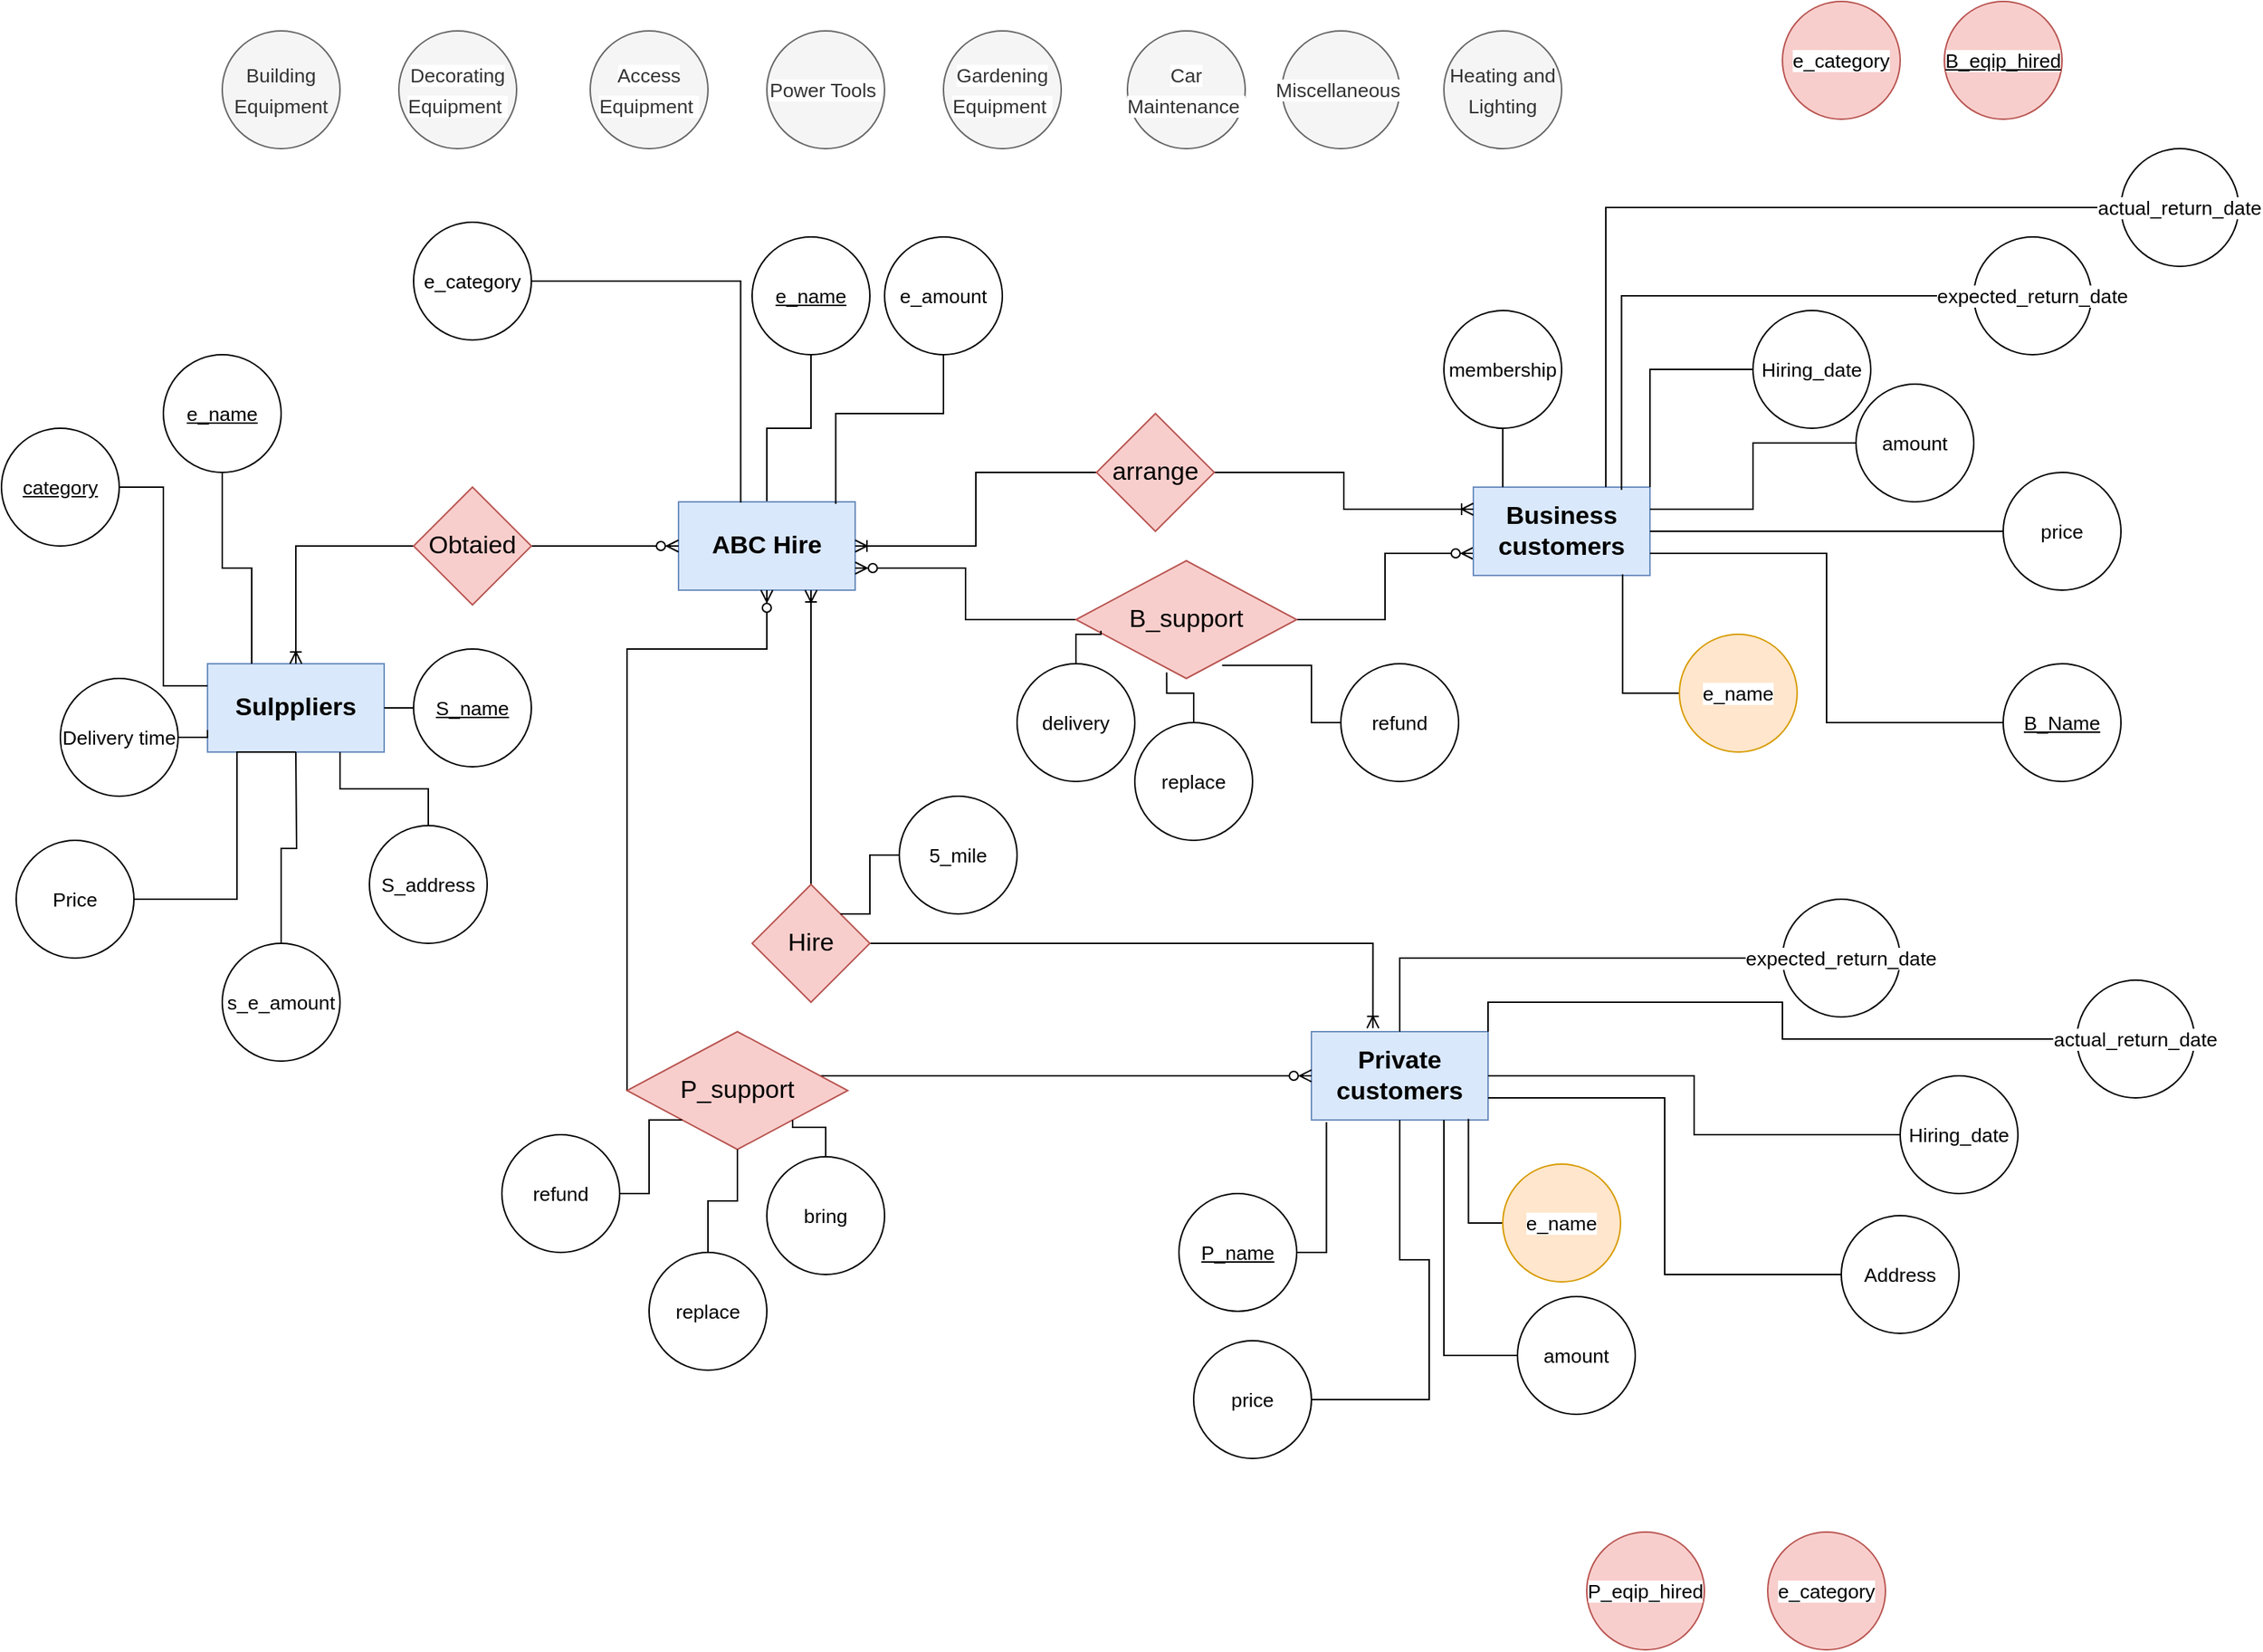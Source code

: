 <mxfile version="13.0.9" type="github">
  <diagram id="K03sYseseirvuOLzhtns" name="Page-1">
    <mxGraphModel dx="2287" dy="1839" grid="1" gridSize="10" guides="1" tooltips="1" connect="1" arrows="1" fold="1" page="1" pageScale="1" pageWidth="827" pageHeight="1169" math="0" shadow="0">
      <root>
        <mxCell id="0" />
        <mxCell id="1" parent="0" />
        <mxCell id="TGKqARG2-MbJU1Pvm6La-5" value="Sulppliers" style="rounded=0;whiteSpace=wrap;html=1;fillColor=#dae8fc;strokeColor=#6c8ebf;fontStyle=1;fontSize=17;" parent="1" vertex="1">
          <mxGeometry x="-190" y="210" width="120" height="60" as="geometry" />
        </mxCell>
        <mxCell id="TGKqARG2-MbJU1Pvm6La-109" value="" style="edgeStyle=orthogonalEdgeStyle;rounded=0;orthogonalLoop=1;jettySize=auto;html=1;startArrow=none;startFill=0;endArrow=none;endFill=0;fontSize=17;entryX=0.5;entryY=1;entryDx=0;entryDy=0;" parent="1" source="TGKqARG2-MbJU1Pvm6La-6" target="TGKqARG2-MbJU1Pvm6La-110" edge="1">
          <mxGeometry relative="1" as="geometry">
            <mxPoint x="220" y="20" as="targetPoint" />
          </mxGeometry>
        </mxCell>
        <mxCell id="TGKqARG2-MbJU1Pvm6La-6" value="ABC Hire" style="rounded=0;whiteSpace=wrap;html=1;fillColor=#dae8fc;strokeColor=#6c8ebf;fontStyle=1;fontSize=17;" parent="1" vertex="1">
          <mxGeometry x="130" y="100" width="120" height="60" as="geometry" />
        </mxCell>
        <mxCell id="TGKqARG2-MbJU1Pvm6La-52" style="edgeStyle=orthogonalEdgeStyle;rounded=0;orthogonalLoop=1;jettySize=auto;html=1;endArrow=ERzeroToMany;endFill=1;fontSize=17;exitX=0;exitY=0.5;exitDx=0;exitDy=0;entryX=1;entryY=0.75;entryDx=0;entryDy=0;" parent="1" source="TGKqARG2-MbJU1Pvm6La-58" target="TGKqARG2-MbJU1Pvm6La-6" edge="1">
          <mxGeometry relative="1" as="geometry">
            <mxPoint x="420" y="340" as="sourcePoint" />
            <mxPoint x="190" y="160" as="targetPoint" />
          </mxGeometry>
        </mxCell>
        <mxCell id="TGKqARG2-MbJU1Pvm6La-53" style="edgeStyle=orthogonalEdgeStyle;rounded=0;orthogonalLoop=1;jettySize=auto;html=1;entryX=0;entryY=0.75;entryDx=0;entryDy=0;endArrow=ERzeroToMany;endFill=1;fontSize=17;exitX=1;exitY=0.5;exitDx=0;exitDy=0;" parent="1" source="TGKqARG2-MbJU1Pvm6La-58" target="TGKqARG2-MbJU1Pvm6La-9" edge="1">
          <mxGeometry relative="1" as="geometry">
            <mxPoint x="540" y="340" as="sourcePoint" />
          </mxGeometry>
        </mxCell>
        <mxCell id="TGKqARG2-MbJU1Pvm6La-8" value="Private customers" style="rounded=0;whiteSpace=wrap;html=1;fillColor=#dae8fc;strokeColor=#6c8ebf;fontStyle=1;fontSize=17;" parent="1" vertex="1">
          <mxGeometry x="560" y="460" width="120" height="60" as="geometry" />
        </mxCell>
        <mxCell id="TGKqARG2-MbJU1Pvm6La-9" value="Business customers" style="rounded=0;whiteSpace=wrap;html=1;fillColor=#dae8fc;strokeColor=#6c8ebf;fontStyle=1;fontSize=17;" parent="1" vertex="1">
          <mxGeometry x="670" y="90" width="120" height="60" as="geometry" />
        </mxCell>
        <mxCell id="TGKqARG2-MbJU1Pvm6La-10" value="&lt;span class=&quot;TextRun SCXW16376595 BCX0&quot; lang=&quot;EN-US&quot; style=&quot;margin: 0px ; padding: 0px ; text-align: justify ; background-color: rgb(255 , 255 , 255) ; font-size: 10pt ; font-family: &amp;#34;malgun gothic&amp;#34; , &amp;#34;malgun gothic_msfontservice&amp;#34; , sans-serif ; line-height: 17.267px&quot;&gt;&lt;span class=&quot;NormalTextRun SCXW16376595 BCX0&quot; style=&quot;margin: 0px ; padding: 0px ; background-color: inherit&quot;&gt;Miscellaneous&lt;/span&gt;&lt;/span&gt;&lt;span class=&quot;EOP SCXW16376595 BCX0&quot; style=&quot;margin: 0px ; padding: 0px ; text-align: justify ; background-color: rgb(255 , 255 , 255) ; font-size: 10pt ; line-height: 17.267px ; font-family: &amp;#34;malgun gothic&amp;#34; , &amp;#34;malgun gothic_msfontservice&amp;#34; , sans-serif&quot;&gt;&amp;nbsp;&lt;/span&gt;" style="ellipse;whiteSpace=wrap;html=1;aspect=fixed;fontSize=17;fillColor=#f5f5f5;strokeColor=#666666;fontColor=#333333;" parent="1" vertex="1">
          <mxGeometry x="540" y="-220" width="80" height="80" as="geometry" />
        </mxCell>
        <mxCell id="TGKqARG2-MbJU1Pvm6La-11" value="&lt;span class=&quot;TextRun SCXW195696035 BCX0&quot; lang=&quot;EN-US&quot; style=&quot;margin: 0px ; padding: 0px ; text-align: justify ; background-color: rgb(255 , 255 , 255) ; font-size: 10pt ; font-family: &amp;#34;malgun gothic&amp;#34; , &amp;#34;malgun gothic_msfontservice&amp;#34; , sans-serif ; line-height: 17.267px&quot;&gt;&lt;span class=&quot;NormalTextRun SCXW195696035 BCX0&quot; style=&quot;margin: 0px ; padding: 0px ; background-color: inherit&quot;&gt;Power Tools&lt;/span&gt;&lt;/span&gt;&lt;span class=&quot;EOP SCXW195696035 BCX0&quot; style=&quot;margin: 0px ; padding: 0px ; text-align: justify ; background-color: rgb(255 , 255 , 255) ; font-size: 10pt ; line-height: 17.267px ; font-family: &amp;#34;malgun gothic&amp;#34; , &amp;#34;malgun gothic_msfontservice&amp;#34; , sans-serif&quot;&gt;&amp;nbsp;&lt;/span&gt;" style="ellipse;whiteSpace=wrap;html=1;aspect=fixed;fontSize=17;fillColor=#f5f5f5;strokeColor=#666666;fontColor=#333333;" parent="1" vertex="1">
          <mxGeometry x="190" y="-220" width="80" height="80" as="geometry" />
        </mxCell>
        <mxCell id="TGKqARG2-MbJU1Pvm6La-12" value="&#xa;&#xa;&lt;!--StartFragment--&gt;&lt;span data-contrast=&quot;auto&quot; class=&quot;TextRun SCXW90887362 BCX0&quot; xml:lang=&quot;EN-US&quot; lang=&quot;EN-US&quot; style=&quot;margin: 0px; padding: 0px; user-select: text; -webkit-user-drag: none; -webkit-tap-highlight-color: transparent; font-style: normal; font-variant-caps: normal; font-weight: 400; letter-spacing: normal; orphans: 2; text-align: justify; text-indent: 0px; text-transform: none; widows: 2; word-spacing: 0px; -webkit-text-stroke-width: 0px; background-color: rgb(255, 255, 255); text-decoration-style: initial; text-decoration-color: initial; font-size: 10pt; font-family: &amp;quot;Malgun Gothic&amp;quot;, &amp;quot;Malgun Gothic_MSFontService&amp;quot;, sans-serif; font-kerning: none; line-height: 17.267px; font-variant-ligatures: none !important;&quot;&gt;&lt;span class=&quot;NormalTextRun SCXW90887362 BCX0&quot; style=&quot;margin: 0px; padding: 0px; user-select: text; -webkit-user-drag: none; -webkit-tap-highlight-color: transparent; background-color: inherit;&quot;&gt;Car Maintenance&lt;/span&gt;&lt;/span&gt;&lt;span class=&quot;EOP SCXW90887362 BCX0&quot; data-ccp-props=&quot;{&amp;quot;201341983&amp;quot;:0,&amp;quot;335551550&amp;quot;:6,&amp;quot;335551620&amp;quot;:6,&amp;quot;335559739&amp;quot;:160,&amp;quot;335559740&amp;quot;:259}&quot; style=&quot;margin: 0px; padding: 0px; user-select: text; -webkit-user-drag: none; -webkit-tap-highlight-color: transparent; font-style: normal; font-variant-ligatures: normal; font-variant-caps: normal; font-weight: 400; letter-spacing: normal; orphans: 2; text-align: justify; text-indent: 0px; text-transform: none; widows: 2; word-spacing: 0px; -webkit-text-stroke-width: 0px; background-color: rgb(255, 255, 255); text-decoration-style: initial; text-decoration-color: initial; font-size: 10pt; line-height: 17.267px; font-family: &amp;quot;Malgun Gothic&amp;quot;, &amp;quot;Malgun Gothic_MSFontService&amp;quot;, sans-serif;&quot;&gt;&amp;nbsp;&lt;/span&gt;&lt;!--EndFragment--&gt;&#xa;&#xa;" style="ellipse;whiteSpace=wrap;html=1;aspect=fixed;fontSize=17;fillColor=#f5f5f5;strokeColor=#666666;fontColor=#333333;" parent="1" vertex="1">
          <mxGeometry x="435" y="-220" width="80" height="80" as="geometry" />
        </mxCell>
        <mxCell id="TGKqARG2-MbJU1Pvm6La-14" value="&lt;span class=&quot;TextRun SCXW104033516 BCX0&quot; lang=&quot;EN-US&quot; style=&quot;margin: 0px ; padding: 0px ; text-align: justify ; background-color: rgb(255 , 255 , 255) ; font-size: 10pt ; font-family: &amp;#34;malgun gothic&amp;#34; , &amp;#34;malgun gothic_msfontservice&amp;#34; , sans-serif ; line-height: 17.267px&quot;&gt;&lt;span class=&quot;NormalTextRun SCXW104033516 BCX0&quot; style=&quot;margin: 0px ; padding: 0px ; background-color: inherit&quot;&gt;Access Equipment&lt;/span&gt;&lt;/span&gt;&lt;span class=&quot;EOP SCXW104033516 BCX0&quot; style=&quot;margin: 0px ; padding: 0px ; text-align: justify ; background-color: rgb(255 , 255 , 255) ; font-size: 10pt ; line-height: 17.267px ; font-family: &amp;#34;malgun gothic&amp;#34; , &amp;#34;malgun gothic_msfontservice&amp;#34; , sans-serif&quot;&gt;&amp;nbsp;&lt;/span&gt;" style="ellipse;whiteSpace=wrap;html=1;aspect=fixed;fontSize=17;fillColor=#f5f5f5;strokeColor=#666666;fontColor=#333333;" parent="1" vertex="1">
          <mxGeometry x="70" y="-220" width="80" height="80" as="geometry" />
        </mxCell>
        <mxCell id="TGKqARG2-MbJU1Pvm6La-15" value="&lt;span class=&quot;TextRun  BCX0 SCXW108622904&quot; lang=&quot;EN-US&quot; style=&quot;animation: 0s ease 0s 1 normal none running none ; background: none 0% 0% / auto repeat scroll padding-box border-box rgba(0 , 0 , 0 , 0) ; border: 0px none rgb(0 , 0 , 0) ; border-radius: 0px ; border-collapse: separate ; bottom: auto ; box-shadow: none ; box-sizing: content-box ; caption-side: top ; clear: none ; clip: auto ; content: normal ; cursor: text ; direction: ltr ; display: inline ; empty-cells: show ; float: none ; font-family: &amp;#34;malgun gothic&amp;#34; , &amp;#34;malgun gothic_msfontservice&amp;#34; , sans-serif ; font-size: 13.333px ; height: auto ; left: auto ; line-height: 17.267px ; list-style: outside none disc ; margin: 0px ; max-height: none ; max-width: none ; min-height: 0px ; min-width: 0px ; opacity: 1 ; outline: rgb(0 , 0 , 0) none 0px ; overflow-wrap: break-word ; overflow: visible ; padding: 0px ; position: static ; resize: none ; right: auto ; speak: normal ; table-layout: auto ; text-align: justify ; text-shadow: none ; text-overflow: clip ; top: auto ; transition: all 0s ease 0s ; unicode-bidi: normal ; vertical-align: baseline ; visibility: visible ; width: auto ; word-break: normal ; z-index: auto ; zoom: 1 ; -webkit-appearance: none ; backface-visibility: visible ; border-spacing: 0px ; perspective: none ; perspective-origin: 0px 0px ; transform: none ; transform-origin: 0px 0px ; transform-style: flat&quot;&gt;&lt;span class=&quot;NormalTextRun  BCX0 SCXW108622904&quot; style=&quot;background-color: inherit&quot;&gt;Building Equipment&lt;/span&gt;&lt;/span&gt;" style="ellipse;whiteSpace=wrap;html=1;aspect=fixed;fontSize=17;fillColor=#f5f5f5;strokeColor=#666666;fontColor=#333333;" parent="1" vertex="1">
          <mxGeometry x="-180" y="-220" width="80" height="80" as="geometry" />
        </mxCell>
        <mxCell id="TGKqARG2-MbJU1Pvm6La-16" value="&lt;span class=&quot;TextRun SCXW136956164 BCX0&quot; lang=&quot;EN-US&quot; style=&quot;margin: 0px ; padding: 0px ; text-align: justify ; background-color: rgb(255 , 255 , 255) ; font-size: 10pt ; font-family: &amp;#34;malgun gothic&amp;#34; , &amp;#34;malgun gothic_msfontservice&amp;#34; , sans-serif ; line-height: 17.267px&quot;&gt;&lt;span class=&quot;NormalTextRun SCXW136956164 BCX0&quot; style=&quot;margin: 0px ; padding: 0px ; background-color: inherit&quot;&gt;Gardening Equipment&lt;/span&gt;&lt;/span&gt;&lt;span class=&quot;EOP SCXW136956164 BCX0&quot; style=&quot;margin: 0px ; padding: 0px ; text-align: justify ; background-color: rgb(255 , 255 , 255) ; font-size: 10pt ; line-height: 17.267px ; font-family: &amp;#34;malgun gothic&amp;#34; , &amp;#34;malgun gothic_msfontservice&amp;#34; , sans-serif&quot;&gt;&amp;nbsp;&lt;/span&gt;" style="ellipse;whiteSpace=wrap;html=1;aspect=fixed;fontSize=17;fillColor=#f5f5f5;strokeColor=#666666;fontColor=#333333;" parent="1" vertex="1">
          <mxGeometry x="310" y="-220" width="80" height="80" as="geometry" />
        </mxCell>
        <mxCell id="TGKqARG2-MbJU1Pvm6La-17" value="&lt;span class=&quot;TextRun SCXW54788103 BCX0&quot; lang=&quot;EN-US&quot; style=&quot;animation: 0s ease 0s 1 normal none running none ; background: none 0% 0% / auto repeat scroll padding-box border-box rgba(0 , 0 , 0 , 0) ; border: 0px none rgb(0 , 0 , 0) ; border-radius: 0px ; border-collapse: separate ; bottom: auto ; box-shadow: none ; box-sizing: content-box ; caption-side: top ; clear: none ; clip: auto ; content: normal ; cursor: text ; direction: ltr ; display: inline ; empty-cells: show ; float: none ; font-family: &amp;#34;malgun gothic&amp;#34; , &amp;#34;malgun gothic_msfontservice&amp;#34; , sans-serif ; font-size: 13.333px ; height: auto ; left: auto ; line-height: 17.267px ; list-style: outside none disc ; margin: 0px ; max-height: none ; max-width: none ; min-height: 0px ; min-width: 0px ; opacity: 1 ; outline: rgb(0 , 0 , 0) none 0px ; overflow-wrap: break-word ; overflow: visible ; padding: 0px ; position: static ; resize: none ; right: auto ; speak: normal ; table-layout: auto ; text-align: justify ; text-shadow: none ; text-overflow: clip ; top: auto ; transition: all 0s ease 0s ; unicode-bidi: normal ; vertical-align: baseline ; visibility: visible ; width: auto ; word-break: normal ; z-index: auto ; zoom: 1 ; -webkit-appearance: none ; backface-visibility: visible ; border-spacing: 0px ; perspective: none ; perspective-origin: 0px 0px ; transform: none ; transform-origin: 0px 0px ; transform-style: flat&quot;&gt;&lt;span class=&quot;NormalTextRun SCXW54788103 BCX0&quot; style=&quot;background-color: inherit&quot;&gt;Heating and Lighting&lt;/span&gt;&lt;/span&gt;" style="ellipse;whiteSpace=wrap;html=1;aspect=fixed;fontSize=17;fillColor=#f5f5f5;strokeColor=#666666;fontColor=#333333;" parent="1" vertex="1">
          <mxGeometry x="650" y="-220" width="80" height="80" as="geometry" />
        </mxCell>
        <mxCell id="TGKqARG2-MbJU1Pvm6La-41" style="edgeStyle=orthogonalEdgeStyle;rounded=0;orthogonalLoop=1;jettySize=auto;html=1;entryX=0;entryY=0.75;entryDx=0;entryDy=0;endArrow=none;endFill=0;fontSize=17;" parent="1" source="TGKqARG2-MbJU1Pvm6La-28" target="TGKqARG2-MbJU1Pvm6La-5" edge="1">
          <mxGeometry relative="1" as="geometry" />
        </mxCell>
        <mxCell id="TGKqARG2-MbJU1Pvm6La-84" value="" style="edgeStyle=orthogonalEdgeStyle;rounded=0;orthogonalLoop=1;jettySize=auto;html=1;startArrow=none;startFill=0;endArrow=none;endFill=0;fontSize=17;" parent="1" source="TGKqARG2-MbJU1Pvm6La-28" target="TGKqARG2-MbJU1Pvm6La-5" edge="1">
          <mxGeometry relative="1" as="geometry">
            <Array as="points">
              <mxPoint x="-190" y="260" />
            </Array>
          </mxGeometry>
        </mxCell>
        <mxCell id="TGKqARG2-MbJU1Pvm6La-28" value="&lt;div&gt;&lt;font face=&quot;malgun gothic, malgun gothic_msfontservice, sans-serif&quot;&gt;&lt;span style=&quot;font-size: 13.333px ; background-color: rgb(255 , 255 , 255)&quot;&gt;Delivery time&lt;/span&gt;&lt;/font&gt;&lt;/div&gt;" style="ellipse;whiteSpace=wrap;html=1;aspect=fixed;fontSize=17;align=center;" parent="1" vertex="1">
          <mxGeometry x="-290" y="220" width="80" height="80" as="geometry" />
        </mxCell>
        <mxCell id="TGKqARG2-MbJU1Pvm6La-42" style="edgeStyle=orthogonalEdgeStyle;rounded=0;orthogonalLoop=1;jettySize=auto;html=1;entryX=0.5;entryY=1;entryDx=0;entryDy=0;endArrow=none;endFill=0;fontSize=17;" parent="1" source="TGKqARG2-MbJU1Pvm6La-29" target="TGKqARG2-MbJU1Pvm6La-5" edge="1">
          <mxGeometry relative="1" as="geometry">
            <Array as="points">
              <mxPoint x="-170" y="370" />
              <mxPoint x="-170" y="270" />
            </Array>
          </mxGeometry>
        </mxCell>
        <mxCell id="TGKqARG2-MbJU1Pvm6La-29" value="&lt;div style=&quot;text-align: justify&quot;&gt;&lt;font face=&quot;malgun gothic, malgun gothic_msfontservice, sans-serif&quot;&gt;&lt;span style=&quot;font-size: 13.333px ; background-color: rgb(255 , 255 , 255)&quot;&gt;Price&lt;/span&gt;&lt;/font&gt;&lt;/div&gt;" style="ellipse;whiteSpace=wrap;html=1;aspect=fixed;fontSize=17;" parent="1" vertex="1">
          <mxGeometry x="-320" y="330" width="80" height="80" as="geometry" />
        </mxCell>
        <mxCell id="TGKqARG2-MbJU1Pvm6La-72" style="edgeStyle=orthogonalEdgeStyle;rounded=0;orthogonalLoop=1;jettySize=auto;html=1;entryX=1;entryY=0.5;entryDx=0;entryDy=0;startArrow=none;startFill=0;endArrow=none;endFill=0;fontSize=17;" parent="1" source="TGKqARG2-MbJU1Pvm6La-30" target="TGKqARG2-MbJU1Pvm6La-5" edge="1">
          <mxGeometry relative="1" as="geometry" />
        </mxCell>
        <mxCell id="TGKqARG2-MbJU1Pvm6La-30" value="&lt;div style=&quot;text-align: justify&quot;&gt;&lt;font face=&quot;malgun gothic, malgun gothic_msfontservice, sans-serif&quot;&gt;&lt;span style=&quot;font-size: 13.333px ; background-color: rgb(255 , 255 , 255)&quot;&gt;&lt;u&gt;S_name&lt;/u&gt;&lt;/span&gt;&lt;/font&gt;&lt;/div&gt;" style="ellipse;whiteSpace=wrap;html=1;aspect=fixed;fontSize=17;" parent="1" vertex="1">
          <mxGeometry x="-50" y="200" width="80" height="80" as="geometry" />
        </mxCell>
        <mxCell id="TGKqARG2-MbJU1Pvm6La-38" style="edgeStyle=orthogonalEdgeStyle;rounded=0;orthogonalLoop=1;jettySize=auto;html=1;endArrow=none;endFill=0;fontSize=17;" parent="1" source="TGKqARG2-MbJU1Pvm6La-34" target="TGKqARG2-MbJU1Pvm6La-9" edge="1">
          <mxGeometry relative="1" as="geometry">
            <mxPoint x="680" y="80" as="targetPoint" />
            <Array as="points">
              <mxPoint x="690" y="20" />
            </Array>
          </mxGeometry>
        </mxCell>
        <mxCell id="TGKqARG2-MbJU1Pvm6La-34" value="&lt;div style=&quot;text-align: justify&quot;&gt;&lt;font face=&quot;malgun gothic, malgun gothic_msfontservice, sans-serif&quot;&gt;&lt;span style=&quot;font-size: 13.333px ; background-color: rgb(255 , 255 , 255)&quot;&gt;membership&lt;/span&gt;&lt;/font&gt;&lt;/div&gt;" style="ellipse;whiteSpace=wrap;html=1;aspect=fixed;fontSize=17;" parent="1" vertex="1">
          <mxGeometry x="650" y="-30" width="80" height="80" as="geometry" />
        </mxCell>
        <mxCell id="TGKqARG2-MbJU1Pvm6La-39" style="edgeStyle=orthogonalEdgeStyle;rounded=0;orthogonalLoop=1;jettySize=auto;html=1;entryX=1;entryY=0.75;entryDx=0;entryDy=0;endArrow=none;endFill=0;fontSize=17;" parent="1" source="TGKqARG2-MbJU1Pvm6La-35" target="TGKqARG2-MbJU1Pvm6La-9" edge="1">
          <mxGeometry relative="1" as="geometry" />
        </mxCell>
        <mxCell id="TGKqARG2-MbJU1Pvm6La-35" value="&lt;div style=&quot;text-align: justify&quot;&gt;&lt;font face=&quot;malgun gothic, malgun gothic_msfontservice, sans-serif&quot;&gt;&lt;span style=&quot;font-size: 13.333px ; background-color: rgb(255 , 255 , 255)&quot;&gt;&lt;u&gt;B_Name&lt;/u&gt;&lt;/span&gt;&lt;/font&gt;&lt;/div&gt;" style="ellipse;whiteSpace=wrap;html=1;aspect=fixed;fontSize=17;" parent="1" vertex="1">
          <mxGeometry x="1030" y="210" width="80" height="80" as="geometry" />
        </mxCell>
        <mxCell id="TGKqARG2-MbJU1Pvm6La-46" style="edgeStyle=orthogonalEdgeStyle;rounded=0;orthogonalLoop=1;jettySize=auto;html=1;entryX=1;entryY=0.75;entryDx=0;entryDy=0;endArrow=none;endFill=0;fontSize=17;" parent="1" source="TGKqARG2-MbJU1Pvm6La-43" target="TGKqARG2-MbJU1Pvm6La-8" edge="1">
          <mxGeometry relative="1" as="geometry" />
        </mxCell>
        <mxCell id="TGKqARG2-MbJU1Pvm6La-43" value="&lt;div style=&quot;text-align: justify&quot;&gt;&lt;font face=&quot;malgun gothic, malgun gothic_msfontservice, sans-serif&quot;&gt;&lt;span style=&quot;font-size: 13.333px ; background-color: rgb(255 , 255 , 255)&quot;&gt;Address&lt;/span&gt;&lt;/font&gt;&lt;/div&gt;" style="ellipse;whiteSpace=wrap;html=1;aspect=fixed;fontSize=17;" parent="1" vertex="1">
          <mxGeometry x="920" y="585" width="80" height="80" as="geometry" />
        </mxCell>
        <mxCell id="TGKqARG2-MbJU1Pvm6La-45" style="edgeStyle=orthogonalEdgeStyle;rounded=0;orthogonalLoop=1;jettySize=auto;html=1;entryX=0.085;entryY=1.025;entryDx=0;entryDy=0;entryPerimeter=0;endArrow=none;endFill=0;fontSize=17;" parent="1" source="TGKqARG2-MbJU1Pvm6La-44" target="TGKqARG2-MbJU1Pvm6La-8" edge="1">
          <mxGeometry relative="1" as="geometry" />
        </mxCell>
        <mxCell id="TGKqARG2-MbJU1Pvm6La-44" value="&lt;div style=&quot;text-align: justify&quot;&gt;&lt;font face=&quot;malgun gothic, malgun gothic_msfontservice, sans-serif&quot;&gt;&lt;span style=&quot;font-size: 13.333px ; background-color: rgb(255 , 255 , 255)&quot;&gt;&lt;u&gt;P_name&lt;/u&gt;&lt;/span&gt;&lt;/font&gt;&lt;/div&gt;" style="ellipse;whiteSpace=wrap;html=1;aspect=fixed;fontSize=17;" parent="1" vertex="1">
          <mxGeometry x="470" y="570" width="80" height="80" as="geometry" />
        </mxCell>
        <mxCell id="TGKqARG2-MbJU1Pvm6La-50" style="edgeStyle=orthogonalEdgeStyle;rounded=0;orthogonalLoop=1;jettySize=auto;html=1;entryX=0;entryY=0.5;entryDx=0;entryDy=0;endArrow=ERzeroToMany;endFill=1;fontSize=17;" parent="1" source="TGKqARG2-MbJU1Pvm6La-49" target="TGKqARG2-MbJU1Pvm6La-6" edge="1">
          <mxGeometry relative="1" as="geometry" />
        </mxCell>
        <mxCell id="TGKqARG2-MbJU1Pvm6La-51" style="edgeStyle=orthogonalEdgeStyle;rounded=0;orthogonalLoop=1;jettySize=auto;html=1;entryX=0.5;entryY=0;entryDx=0;entryDy=0;endArrow=ERoneToMany;endFill=0;fontSize=17;" parent="1" source="TGKqARG2-MbJU1Pvm6La-49" target="TGKqARG2-MbJU1Pvm6La-5" edge="1">
          <mxGeometry relative="1" as="geometry" />
        </mxCell>
        <mxCell id="TGKqARG2-MbJU1Pvm6La-49" value="Obtaied" style="rhombus;whiteSpace=wrap;html=1;fontSize=17;fillColor=#f8cecc;strokeColor=#b85450;" parent="1" vertex="1">
          <mxGeometry x="-50" y="90" width="80" height="80" as="geometry" />
        </mxCell>
        <mxCell id="TGKqARG2-MbJU1Pvm6La-58" value="&lt;span&gt;B_support&lt;/span&gt;" style="rhombus;whiteSpace=wrap;html=1;fontSize=17;fillColor=#f8cecc;strokeColor=#b85450;fontStyle=0" parent="1" vertex="1">
          <mxGeometry x="400" y="140" width="150" height="80" as="geometry" />
        </mxCell>
        <mxCell id="TGKqARG2-MbJU1Pvm6La-63" style="edgeStyle=orthogonalEdgeStyle;rounded=0;orthogonalLoop=1;jettySize=auto;html=1;entryX=1;entryY=0.5;entryDx=0;entryDy=0;startArrow=none;startFill=0;endArrow=ERoneToMany;endFill=0;fontSize=17;" parent="1" source="TGKqARG2-MbJU1Pvm6La-62" target="TGKqARG2-MbJU1Pvm6La-6" edge="1">
          <mxGeometry relative="1" as="geometry" />
        </mxCell>
        <mxCell id="TGKqARG2-MbJU1Pvm6La-64" style="edgeStyle=orthogonalEdgeStyle;rounded=0;orthogonalLoop=1;jettySize=auto;html=1;startArrow=none;startFill=0;endArrow=ERoneToMany;endFill=0;fontSize=17;entryX=0;entryY=0.25;entryDx=0;entryDy=0;" parent="1" source="TGKqARG2-MbJU1Pvm6La-62" target="TGKqARG2-MbJU1Pvm6La-9" edge="1">
          <mxGeometry relative="1" as="geometry">
            <mxPoint x="490" y="340" as="targetPoint" />
          </mxGeometry>
        </mxCell>
        <mxCell id="TGKqARG2-MbJU1Pvm6La-62" value="arrange" style="rhombus;whiteSpace=wrap;html=1;fontSize=17;fillColor=#f8cecc;strokeColor=#b85450;fontStyle=0" parent="1" vertex="1">
          <mxGeometry x="414" y="40" width="80" height="80" as="geometry" />
        </mxCell>
        <mxCell id="TGKqARG2-MbJU1Pvm6La-70" style="edgeStyle=orthogonalEdgeStyle;rounded=0;orthogonalLoop=1;jettySize=auto;html=1;entryX=0;entryY=0.5;entryDx=0;entryDy=0;startArrow=none;startFill=0;endArrow=ERzeroToMany;endFill=1;fontSize=17;" parent="1" source="TGKqARG2-MbJU1Pvm6La-68" target="TGKqARG2-MbJU1Pvm6La-8" edge="1">
          <mxGeometry relative="1" as="geometry">
            <Array as="points">
              <mxPoint x="530" y="490" />
              <mxPoint x="530" y="490" />
            </Array>
          </mxGeometry>
        </mxCell>
        <mxCell id="TGKqARG2-MbJU1Pvm6La-71" style="edgeStyle=orthogonalEdgeStyle;rounded=0;orthogonalLoop=1;jettySize=auto;html=1;startArrow=none;startFill=0;endArrow=ERzeroToMany;endFill=1;fontSize=17;exitX=0;exitY=0.5;exitDx=0;exitDy=0;entryX=0.5;entryY=1;entryDx=0;entryDy=0;" parent="1" source="TGKqARG2-MbJU1Pvm6La-68" target="TGKqARG2-MbJU1Pvm6La-6" edge="1">
          <mxGeometry relative="1" as="geometry">
            <mxPoint x="190" y="170" as="targetPoint" />
            <Array as="points">
              <mxPoint x="95" y="200" />
              <mxPoint x="190" y="200" />
            </Array>
          </mxGeometry>
        </mxCell>
        <mxCell id="TGKqARG2-MbJU1Pvm6La-68" value="&lt;span&gt;P_support&lt;/span&gt;" style="rhombus;whiteSpace=wrap;html=1;fontSize=17;fillColor=#f8cecc;strokeColor=#b85450;fontStyle=0" parent="1" vertex="1">
          <mxGeometry x="95" y="460" width="150" height="80" as="geometry" />
        </mxCell>
        <mxCell id="TGKqARG2-MbJU1Pvm6La-75" style="edgeStyle=orthogonalEdgeStyle;rounded=0;orthogonalLoop=1;jettySize=auto;html=1;startArrow=none;startFill=0;endArrow=ERoneToMany;endFill=0;fontSize=17;entryX=0.75;entryY=1;entryDx=0;entryDy=0;" parent="1" source="TGKqARG2-MbJU1Pvm6La-69" target="TGKqARG2-MbJU1Pvm6La-6" edge="1">
          <mxGeometry relative="1" as="geometry">
            <mxPoint x="220" y="200" as="targetPoint" />
          </mxGeometry>
        </mxCell>
        <mxCell id="TGKqARG2-MbJU1Pvm6La-82" style="edgeStyle=orthogonalEdgeStyle;rounded=0;orthogonalLoop=1;jettySize=auto;html=1;entryX=0.348;entryY=-0.039;entryDx=0;entryDy=0;entryPerimeter=0;startArrow=none;startFill=0;endArrow=ERoneToMany;endFill=0;fontSize=17;" parent="1" source="TGKqARG2-MbJU1Pvm6La-69" target="TGKqARG2-MbJU1Pvm6La-8" edge="1">
          <mxGeometry relative="1" as="geometry" />
        </mxCell>
        <mxCell id="TGKqARG2-MbJU1Pvm6La-69" value="Hire" style="rhombus;whiteSpace=wrap;html=1;fontSize=17;fillColor=#f8cecc;strokeColor=#b85450;fontStyle=0" parent="1" vertex="1">
          <mxGeometry x="180" y="360" width="80" height="80" as="geometry" />
        </mxCell>
        <mxCell id="TGKqARG2-MbJU1Pvm6La-13" value="&lt;span class=&quot;TextRun SCXW137007112 BCX0&quot; lang=&quot;EN-US&quot; style=&quot;margin: 0px ; padding: 0px ; text-align: justify ; background-color: rgb(255 , 255 , 255) ; font-size: 10pt ; font-family: &amp;#34;malgun gothic&amp;#34; , &amp;#34;malgun gothic_msfontservice&amp;#34; , sans-serif ; line-height: 17.267px&quot;&gt;&lt;span class=&quot;NormalTextRun SCXW137007112 BCX0&quot; style=&quot;margin: 0px ; padding: 0px ; background-color: inherit&quot;&gt;Decorating Equipment&lt;/span&gt;&lt;/span&gt;&lt;span class=&quot;EOP SCXW137007112 BCX0&quot; style=&quot;margin: 0px ; padding: 0px ; text-align: justify ; background-color: rgb(255 , 255 , 255) ; font-size: 10pt ; line-height: 17.267px ; font-family: &amp;#34;malgun gothic&amp;#34; , &amp;#34;malgun gothic_msfontservice&amp;#34; , sans-serif&quot;&gt;&amp;nbsp;&lt;/span&gt;" style="ellipse;whiteSpace=wrap;html=1;aspect=fixed;fontSize=17;fillColor=#f5f5f5;strokeColor=#666666;fontColor=#333333;" parent="1" vertex="1">
          <mxGeometry x="-60" y="-220" width="80" height="80" as="geometry" />
        </mxCell>
        <mxCell id="TGKqARG2-MbJU1Pvm6La-80" style="edgeStyle=orthogonalEdgeStyle;rounded=0;orthogonalLoop=1;jettySize=auto;html=1;entryX=0.352;entryY=0.009;entryDx=0;entryDy=0;entryPerimeter=0;startArrow=none;startFill=0;endArrow=none;endFill=0;fontSize=17;" parent="1" source="TGKqARG2-MbJU1Pvm6La-79" target="TGKqARG2-MbJU1Pvm6La-6" edge="1">
          <mxGeometry relative="1" as="geometry" />
        </mxCell>
        <mxCell id="TGKqARG2-MbJU1Pvm6La-79" value="&lt;div style=&quot;text-align: justify&quot;&gt;&lt;font face=&quot;malgun gothic, malgun gothic_msfontservice, sans-serif&quot;&gt;&lt;span style=&quot;font-size: 13.333px ; background-color: rgb(255 , 255 , 255)&quot;&gt;e_category&lt;/span&gt;&lt;/font&gt;&lt;/div&gt;" style="ellipse;whiteSpace=wrap;html=1;aspect=fixed;fontSize=17;fontStyle=0" parent="1" vertex="1">
          <mxGeometry x="-50" y="-90" width="80" height="80" as="geometry" />
        </mxCell>
        <mxCell id="TGKqARG2-MbJU1Pvm6La-90" style="edgeStyle=orthogonalEdgeStyle;rounded=0;orthogonalLoop=1;jettySize=auto;html=1;entryX=0.662;entryY=0.889;entryDx=0;entryDy=0;entryPerimeter=0;startArrow=none;startFill=0;endArrow=none;endFill=0;fontSize=17;" parent="1" source="TGKqARG2-MbJU1Pvm6La-85" target="TGKqARG2-MbJU1Pvm6La-58" edge="1">
          <mxGeometry relative="1" as="geometry" />
        </mxCell>
        <mxCell id="TGKqARG2-MbJU1Pvm6La-85" value="&lt;div style=&quot;text-align: justify&quot;&gt;&lt;font face=&quot;malgun gothic, malgun gothic_msfontservice, sans-serif&quot;&gt;&lt;span style=&quot;font-size: 13.333px ; background-color: rgb(255 , 255 , 255)&quot;&gt;&lt;span&gt;refund&lt;/span&gt;&lt;/span&gt;&lt;/font&gt;&lt;/div&gt;" style="ellipse;whiteSpace=wrap;html=1;aspect=fixed;fontSize=17;fontStyle=0" parent="1" vertex="1">
          <mxGeometry x="580" y="210" width="80" height="80" as="geometry" />
        </mxCell>
        <mxCell id="TGKqARG2-MbJU1Pvm6La-89" style="edgeStyle=orthogonalEdgeStyle;rounded=0;orthogonalLoop=1;jettySize=auto;html=1;entryX=0.411;entryY=0.948;entryDx=0;entryDy=0;entryPerimeter=0;startArrow=none;startFill=0;endArrow=none;endFill=0;fontSize=17;" parent="1" source="TGKqARG2-MbJU1Pvm6La-86" target="TGKqARG2-MbJU1Pvm6La-58" edge="1">
          <mxGeometry relative="1" as="geometry" />
        </mxCell>
        <mxCell id="TGKqARG2-MbJU1Pvm6La-86" value="&lt;div style=&quot;text-align: justify&quot;&gt;&lt;font face=&quot;malgun gothic, malgun gothic_msfontservice, sans-serif&quot;&gt;&lt;span style=&quot;font-size: 13.333px ; background-color: rgb(255 , 255 , 255)&quot;&gt;&lt;span&gt;replace&lt;/span&gt;&lt;/span&gt;&lt;/font&gt;&lt;/div&gt;" style="ellipse;whiteSpace=wrap;html=1;aspect=fixed;fontSize=17;fontStyle=0" parent="1" vertex="1">
          <mxGeometry x="440" y="250" width="80" height="80" as="geometry" />
        </mxCell>
        <mxCell id="TGKqARG2-MbJU1Pvm6La-88" style="edgeStyle=orthogonalEdgeStyle;rounded=0;orthogonalLoop=1;jettySize=auto;html=1;startArrow=none;startFill=0;endArrow=none;endFill=0;fontSize=17;entryX=0.113;entryY=0.595;entryDx=0;entryDy=0;entryPerimeter=0;" parent="1" source="TGKqARG2-MbJU1Pvm6La-87" target="TGKqARG2-MbJU1Pvm6La-58" edge="1">
          <mxGeometry relative="1" as="geometry">
            <mxPoint x="480" y="230" as="targetPoint" />
            <Array as="points">
              <mxPoint x="400" y="190" />
              <mxPoint x="417" y="190" />
            </Array>
          </mxGeometry>
        </mxCell>
        <mxCell id="TGKqARG2-MbJU1Pvm6La-87" value="&lt;div style=&quot;text-align: justify&quot;&gt;&lt;span style=&quot;font-family: &amp;quot;malgun gothic&amp;quot; , &amp;quot;malgun gothic_msfontservice&amp;quot; , sans-serif ; font-size: 13.333px&quot;&gt;delivery&lt;/span&gt;&lt;br&gt;&lt;/div&gt;" style="ellipse;whiteSpace=wrap;html=1;aspect=fixed;fontSize=17;fontStyle=0" parent="1" vertex="1">
          <mxGeometry x="360" y="210" width="80" height="80" as="geometry" />
        </mxCell>
        <mxCell id="TGKqARG2-MbJU1Pvm6La-94" style="edgeStyle=orthogonalEdgeStyle;rounded=0;orthogonalLoop=1;jettySize=auto;html=1;entryX=0;entryY=1;entryDx=0;entryDy=0;startArrow=none;startFill=0;endArrow=none;endFill=0;fontSize=17;" parent="1" source="TGKqARG2-MbJU1Pvm6La-91" target="TGKqARG2-MbJU1Pvm6La-68" edge="1">
          <mxGeometry relative="1" as="geometry" />
        </mxCell>
        <mxCell id="TGKqARG2-MbJU1Pvm6La-91" value="&lt;div style=&quot;text-align: justify&quot;&gt;&lt;font face=&quot;malgun gothic, malgun gothic_msfontservice, sans-serif&quot;&gt;&lt;span style=&quot;font-size: 13.333px ; background-color: rgb(255 , 255 , 255)&quot;&gt;&lt;span&gt;refund&lt;/span&gt;&lt;/span&gt;&lt;/font&gt;&lt;/div&gt;" style="ellipse;whiteSpace=wrap;html=1;aspect=fixed;fontSize=17;fontStyle=0" parent="1" vertex="1">
          <mxGeometry x="10" y="530" width="80" height="80" as="geometry" />
        </mxCell>
        <mxCell id="TGKqARG2-MbJU1Pvm6La-95" style="edgeStyle=orthogonalEdgeStyle;rounded=0;orthogonalLoop=1;jettySize=auto;html=1;entryX=0.5;entryY=1;entryDx=0;entryDy=0;startArrow=none;startFill=0;endArrow=none;endFill=0;fontSize=17;" parent="1" source="TGKqARG2-MbJU1Pvm6La-92" target="TGKqARG2-MbJU1Pvm6La-68" edge="1">
          <mxGeometry relative="1" as="geometry" />
        </mxCell>
        <mxCell id="TGKqARG2-MbJU1Pvm6La-92" value="&lt;div style=&quot;text-align: justify&quot;&gt;&lt;font face=&quot;malgun gothic, malgun gothic_msfontservice, sans-serif&quot;&gt;&lt;span style=&quot;font-size: 13.333px ; background-color: rgb(255 , 255 , 255)&quot;&gt;&lt;span&gt;replace&lt;/span&gt;&lt;/span&gt;&lt;/font&gt;&lt;/div&gt;" style="ellipse;whiteSpace=wrap;html=1;aspect=fixed;fontSize=17;fontStyle=0" parent="1" vertex="1">
          <mxGeometry x="110" y="610" width="80" height="80" as="geometry" />
        </mxCell>
        <mxCell id="TGKqARG2-MbJU1Pvm6La-96" style="edgeStyle=orthogonalEdgeStyle;rounded=0;orthogonalLoop=1;jettySize=auto;html=1;entryX=1;entryY=1;entryDx=0;entryDy=0;startArrow=none;startFill=0;endArrow=none;endFill=0;fontSize=17;" parent="1" source="TGKqARG2-MbJU1Pvm6La-93" target="TGKqARG2-MbJU1Pvm6La-68" edge="1">
          <mxGeometry relative="1" as="geometry" />
        </mxCell>
        <mxCell id="TGKqARG2-MbJU1Pvm6La-93" value="&lt;div style=&quot;text-align: justify&quot;&gt;&lt;font face=&quot;malgun gothic, malgun gothic_msfontservice, sans-serif&quot;&gt;&lt;span style=&quot;font-size: 13.333px ; background-color: rgb(255 , 255 , 255)&quot;&gt;&lt;span&gt;bring&lt;/span&gt;&lt;/span&gt;&lt;/font&gt;&lt;/div&gt;" style="ellipse;whiteSpace=wrap;html=1;aspect=fixed;fontSize=17;fontStyle=0" parent="1" vertex="1">
          <mxGeometry x="190" y="545" width="80" height="80" as="geometry" />
        </mxCell>
        <mxCell id="TGKqARG2-MbJU1Pvm6La-98" style="edgeStyle=orthogonalEdgeStyle;rounded=0;orthogonalLoop=1;jettySize=auto;html=1;entryX=1;entryY=0;entryDx=0;entryDy=0;startArrow=none;startFill=0;endArrow=none;endFill=0;fontSize=17;" parent="1" source="TGKqARG2-MbJU1Pvm6La-97" target="TGKqARG2-MbJU1Pvm6La-69" edge="1">
          <mxGeometry relative="1" as="geometry" />
        </mxCell>
        <mxCell id="TGKqARG2-MbJU1Pvm6La-97" value="&lt;div style=&quot;text-align: justify&quot;&gt;&lt;font face=&quot;malgun gothic, malgun gothic_msfontservice, sans-serif&quot;&gt;&lt;span style=&quot;font-size: 13.333px ; background-color: rgb(255 , 255 , 255)&quot;&gt;&lt;span&gt;5_mile&lt;/span&gt;&lt;/span&gt;&lt;/font&gt;&lt;/div&gt;" style="ellipse;whiteSpace=wrap;html=1;aspect=fixed;fontSize=17;fontStyle=0" parent="1" vertex="1">
          <mxGeometry x="280" y="300" width="80" height="80" as="geometry" />
        </mxCell>
        <mxCell id="TGKqARG2-MbJU1Pvm6La-100" style="edgeStyle=orthogonalEdgeStyle;rounded=0;orthogonalLoop=1;jettySize=auto;html=1;entryX=0.75;entryY=1;entryDx=0;entryDy=0;startArrow=none;startFill=0;endArrow=none;endFill=0;fontSize=17;" parent="1" source="TGKqARG2-MbJU1Pvm6La-99" target="TGKqARG2-MbJU1Pvm6La-5" edge="1">
          <mxGeometry relative="1" as="geometry" />
        </mxCell>
        <mxCell id="TGKqARG2-MbJU1Pvm6La-99" value="&lt;div style=&quot;text-align: justify&quot;&gt;&lt;font face=&quot;malgun gothic, malgun gothic_msfontservice, sans-serif&quot;&gt;&lt;span style=&quot;font-size: 13.333px ; background-color: rgb(255 , 255 , 255)&quot;&gt;S_address&lt;/span&gt;&lt;/font&gt;&lt;/div&gt;" style="ellipse;whiteSpace=wrap;html=1;aspect=fixed;fontSize=17;" parent="1" vertex="1">
          <mxGeometry x="-80" y="320" width="80" height="80" as="geometry" />
        </mxCell>
        <mxCell id="TGKqARG2-MbJU1Pvm6La-105" style="edgeStyle=orthogonalEdgeStyle;rounded=0;orthogonalLoop=1;jettySize=auto;html=1;entryX=0;entryY=0.25;entryDx=0;entryDy=0;startArrow=none;startFill=0;endArrow=none;endFill=0;fontSize=17;" parent="1" source="TGKqARG2-MbJU1Pvm6La-101" target="TGKqARG2-MbJU1Pvm6La-5" edge="1">
          <mxGeometry relative="1" as="geometry" />
        </mxCell>
        <mxCell id="TGKqARG2-MbJU1Pvm6La-101" value="&lt;div&gt;&lt;font face=&quot;malgun gothic, malgun gothic_msfontservice, sans-serif&quot;&gt;&lt;span style=&quot;font-size: 13.333px ; background-color: rgb(255 , 255 , 255)&quot;&gt;category&lt;/span&gt;&lt;/font&gt;&lt;/div&gt;" style="ellipse;whiteSpace=wrap;html=1;aspect=fixed;fontSize=17;align=center;fontStyle=4" parent="1" vertex="1">
          <mxGeometry x="-330" y="50" width="80" height="80" as="geometry" />
        </mxCell>
        <mxCell id="TGKqARG2-MbJU1Pvm6La-104" style="edgeStyle=orthogonalEdgeStyle;rounded=0;orthogonalLoop=1;jettySize=auto;html=1;entryX=0.25;entryY=0;entryDx=0;entryDy=0;startArrow=none;startFill=0;endArrow=none;endFill=0;fontSize=17;" parent="1" source="TGKqARG2-MbJU1Pvm6La-102" target="TGKqARG2-MbJU1Pvm6La-5" edge="1">
          <mxGeometry relative="1" as="geometry" />
        </mxCell>
        <mxCell id="TGKqARG2-MbJU1Pvm6La-102" value="&lt;div&gt;&lt;font face=&quot;malgun gothic, malgun gothic_msfontservice, sans-serif&quot;&gt;&lt;span style=&quot;font-size: 13.333px ; background-color: rgb(255 , 255 , 255)&quot;&gt;e_name&lt;/span&gt;&lt;/font&gt;&lt;/div&gt;" style="ellipse;whiteSpace=wrap;html=1;aspect=fixed;fontSize=17;align=center;fontStyle=4" parent="1" vertex="1">
          <mxGeometry x="-220" width="80" height="80" as="geometry" />
        </mxCell>
        <mxCell id="TGKqARG2-MbJU1Pvm6La-107" style="edgeStyle=orthogonalEdgeStyle;rounded=0;orthogonalLoop=1;jettySize=auto;html=1;startArrow=none;startFill=0;endArrow=none;endFill=0;fontSize=17;" parent="1" source="TGKqARG2-MbJU1Pvm6La-106" edge="1">
          <mxGeometry relative="1" as="geometry">
            <mxPoint x="-130" y="270" as="targetPoint" />
          </mxGeometry>
        </mxCell>
        <mxCell id="TGKqARG2-MbJU1Pvm6La-106" value="&lt;div style=&quot;text-align: justify&quot;&gt;&lt;font face=&quot;malgun gothic, malgun gothic_msfontservice, sans-serif&quot;&gt;&lt;span style=&quot;font-size: 13.333px ; background-color: rgb(255 , 255 , 255)&quot;&gt;s_e_amount&lt;/span&gt;&lt;/font&gt;&lt;/div&gt;" style="ellipse;whiteSpace=wrap;html=1;aspect=fixed;fontSize=17;" parent="1" vertex="1">
          <mxGeometry x="-180" y="400" width="80" height="80" as="geometry" />
        </mxCell>
        <mxCell id="TGKqARG2-MbJU1Pvm6La-110" value="&lt;div style=&quot;text-align: justify&quot;&gt;&lt;font face=&quot;malgun gothic, malgun gothic_msfontservice, sans-serif&quot;&gt;&lt;span style=&quot;font-size: 13.333px ; background-color: rgb(255 , 255 , 255)&quot;&gt;e_name&lt;/span&gt;&lt;/font&gt;&lt;/div&gt;" style="ellipse;whiteSpace=wrap;html=1;aspect=fixed;fontSize=17;fontStyle=4" parent="1" vertex="1">
          <mxGeometry x="180" y="-80" width="80" height="80" as="geometry" />
        </mxCell>
        <mxCell id="TGKqARG2-MbJU1Pvm6La-112" style="edgeStyle=orthogonalEdgeStyle;rounded=0;orthogonalLoop=1;jettySize=auto;html=1;entryX=0.89;entryY=0.022;entryDx=0;entryDy=0;entryPerimeter=0;startArrow=none;startFill=0;endArrow=none;endFill=0;fontSize=17;" parent="1" source="TGKqARG2-MbJU1Pvm6La-111" target="TGKqARG2-MbJU1Pvm6La-6" edge="1">
          <mxGeometry relative="1" as="geometry">
            <Array as="points">
              <mxPoint x="310" y="40" />
              <mxPoint x="237" y="40" />
            </Array>
          </mxGeometry>
        </mxCell>
        <mxCell id="TGKqARG2-MbJU1Pvm6La-111" value="&lt;div style=&quot;text-align: justify&quot;&gt;&lt;font face=&quot;malgun gothic, malgun gothic_msfontservice, sans-serif&quot;&gt;&lt;span style=&quot;font-size: 13.333px ; background-color: rgb(255 , 255 , 255)&quot;&gt;e_amount&lt;/span&gt;&lt;/font&gt;&lt;/div&gt;" style="ellipse;whiteSpace=wrap;html=1;aspect=fixed;fontSize=17;fontStyle=0" parent="1" vertex="1">
          <mxGeometry x="270" y="-80" width="80" height="80" as="geometry" />
        </mxCell>
        <mxCell id="TGKqARG2-MbJU1Pvm6La-113" value="&lt;div style=&quot;text-align: justify&quot;&gt;&lt;font face=&quot;malgun gothic, malgun gothic_msfontservice, sans-serif&quot;&gt;&lt;span style=&quot;font-size: 13.333px ; background-color: rgb(255 , 255 , 255)&quot;&gt;&lt;span&gt;B_eqip_hired&lt;/span&gt;&lt;/span&gt;&lt;/font&gt;&lt;/div&gt;" style="ellipse;whiteSpace=wrap;html=1;aspect=fixed;fontSize=17;fillColor=#f8cecc;strokeColor=#b85450;fontStyle=4" parent="1" vertex="1">
          <mxGeometry x="990" y="-240" width="80" height="80" as="geometry" />
        </mxCell>
        <mxCell id="TGKqARG2-MbJU1Pvm6La-115" value="&lt;div style=&quot;text-align: justify&quot;&gt;&lt;font face=&quot;malgun gothic, malgun gothic_msfontservice, sans-serif&quot;&gt;&lt;span style=&quot;font-size: 13.333px ; background-color: rgb(255 , 255 , 255)&quot;&gt;&lt;span&gt;P_eqip_hired&lt;/span&gt;&lt;/span&gt;&lt;/font&gt;&lt;/div&gt;" style="ellipse;whiteSpace=wrap;html=1;aspect=fixed;fontSize=17;fontStyle=0;fillColor=#f8cecc;strokeColor=#b85450;" parent="1" vertex="1">
          <mxGeometry x="747" y="800" width="80" height="80" as="geometry" />
        </mxCell>
        <mxCell id="TGKqARG2-MbJU1Pvm6La-119" value="&lt;div style=&quot;text-align: justify&quot;&gt;&lt;font face=&quot;malgun gothic, malgun gothic_msfontservice, sans-serif&quot;&gt;&lt;span style=&quot;font-size: 13.333px ; background-color: rgb(255 , 255 , 255)&quot;&gt;e_category&lt;/span&gt;&lt;/font&gt;&lt;/div&gt;" style="ellipse;whiteSpace=wrap;html=1;aspect=fixed;fontSize=17;fillColor=#f8cecc;strokeColor=#b85450;" parent="1" vertex="1">
          <mxGeometry x="870" y="800" width="80" height="80" as="geometry" />
        </mxCell>
        <mxCell id="TGKqARG2-MbJU1Pvm6La-122" style="edgeStyle=orthogonalEdgeStyle;rounded=0;orthogonalLoop=1;jettySize=auto;html=1;entryX=0.889;entryY=0.988;entryDx=0;entryDy=0;entryPerimeter=0;startArrow=none;startFill=0;endArrow=none;endFill=0;fontSize=17;" parent="1" source="TGKqARG2-MbJU1Pvm6La-121" target="TGKqARG2-MbJU1Pvm6La-8" edge="1">
          <mxGeometry relative="1" as="geometry" />
        </mxCell>
        <mxCell id="TGKqARG2-MbJU1Pvm6La-121" value="&lt;div style=&quot;text-align: justify&quot;&gt;&lt;font face=&quot;malgun gothic, malgun gothic_msfontservice, sans-serif&quot;&gt;&lt;span style=&quot;font-size: 13.333px ; background-color: rgb(255 , 255 , 255)&quot;&gt;e_name&lt;/span&gt;&lt;/font&gt;&lt;/div&gt;" style="ellipse;whiteSpace=wrap;html=1;aspect=fixed;fontSize=17;fillColor=#ffe6cc;strokeColor=#d79b00;" parent="1" vertex="1">
          <mxGeometry x="690" y="550" width="80" height="80" as="geometry" />
        </mxCell>
        <mxCell id="TGKqARG2-MbJU1Pvm6La-124" style="edgeStyle=orthogonalEdgeStyle;rounded=0;orthogonalLoop=1;jettySize=auto;html=1;entryX=0.5;entryY=1;entryDx=0;entryDy=0;startArrow=none;startFill=0;endArrow=none;endFill=0;fontSize=17;" parent="1" source="TGKqARG2-MbJU1Pvm6La-123" target="TGKqARG2-MbJU1Pvm6La-8" edge="1">
          <mxGeometry relative="1" as="geometry">
            <Array as="points">
              <mxPoint x="640" y="615" />
              <mxPoint x="620" y="615" />
            </Array>
          </mxGeometry>
        </mxCell>
        <mxCell id="TGKqARG2-MbJU1Pvm6La-123" value="&lt;div style=&quot;text-align: justify&quot;&gt;&lt;font face=&quot;malgun gothic, malgun gothic_msfontservice, sans-serif&quot;&gt;&lt;span style=&quot;font-size: 13.333px ; background-color: rgb(255 , 255 , 255)&quot;&gt;price&lt;/span&gt;&lt;/font&gt;&lt;/div&gt;" style="ellipse;whiteSpace=wrap;html=1;aspect=fixed;fontSize=17;" parent="1" vertex="1">
          <mxGeometry x="480" y="670" width="80" height="80" as="geometry" />
        </mxCell>
        <mxCell id="TGKqARG2-MbJU1Pvm6La-128" style="edgeStyle=orthogonalEdgeStyle;rounded=0;orthogonalLoop=1;jettySize=auto;html=1;entryX=0.75;entryY=1;entryDx=0;entryDy=0;startArrow=none;startFill=0;endArrow=none;endFill=0;fontSize=17;" parent="1" source="TGKqARG2-MbJU1Pvm6La-125" target="TGKqARG2-MbJU1Pvm6La-8" edge="1">
          <mxGeometry relative="1" as="geometry" />
        </mxCell>
        <mxCell id="TGKqARG2-MbJU1Pvm6La-125" value="&lt;div style=&quot;text-align: justify&quot;&gt;&lt;font face=&quot;malgun gothic, malgun gothic_msfontservice, sans-serif&quot;&gt;&lt;span style=&quot;font-size: 13.333px ; background-color: rgb(255 , 255 , 255)&quot;&gt;amount&lt;/span&gt;&lt;/font&gt;&lt;/div&gt;" style="ellipse;whiteSpace=wrap;html=1;aspect=fixed;fontSize=17;" parent="1" vertex="1">
          <mxGeometry x="700" y="640" width="80" height="80" as="geometry" />
        </mxCell>
        <mxCell id="TGKqARG2-MbJU1Pvm6La-132" style="edgeStyle=orthogonalEdgeStyle;rounded=0;orthogonalLoop=1;jettySize=auto;html=1;startArrow=none;startFill=0;endArrow=none;endFill=0;fontSize=17;" parent="1" source="TGKqARG2-MbJU1Pvm6La-129" target="TGKqARG2-MbJU1Pvm6La-8" edge="1">
          <mxGeometry relative="1" as="geometry" />
        </mxCell>
        <mxCell id="TGKqARG2-MbJU1Pvm6La-129" value="&lt;div style=&quot;text-align: justify&quot;&gt;&lt;font face=&quot;malgun gothic, malgun gothic_msfontservice, sans-serif&quot;&gt;&lt;span style=&quot;font-size: 13.333px ; background-color: rgb(255 , 255 , 255)&quot;&gt;expected_return_date&lt;/span&gt;&lt;/font&gt;&lt;/div&gt;" style="ellipse;whiteSpace=wrap;html=1;aspect=fixed;fontSize=17;" parent="1" vertex="1">
          <mxGeometry x="880" y="370" width="80" height="80" as="geometry" />
        </mxCell>
        <mxCell id="TGKqARG2-MbJU1Pvm6La-131" style="edgeStyle=orthogonalEdgeStyle;rounded=0;orthogonalLoop=1;jettySize=auto;html=1;startArrow=none;startFill=0;endArrow=none;endFill=0;fontSize=17;entryX=1;entryY=0.5;entryDx=0;entryDy=0;" parent="1" source="TGKqARG2-MbJU1Pvm6La-130" target="TGKqARG2-MbJU1Pvm6La-8" edge="1">
          <mxGeometry relative="1" as="geometry">
            <mxPoint x="630" y="450" as="targetPoint" />
          </mxGeometry>
        </mxCell>
        <mxCell id="TGKqARG2-MbJU1Pvm6La-130" value="&lt;div style=&quot;text-align: justify&quot;&gt;&lt;font face=&quot;malgun gothic, malgun gothic_msfontservice, sans-serif&quot;&gt;&lt;span style=&quot;font-size: 13.333px ; background-color: rgb(255 , 255 , 255)&quot;&gt;Hiring_date&lt;/span&gt;&lt;/font&gt;&lt;/div&gt;" style="ellipse;whiteSpace=wrap;html=1;aspect=fixed;fontSize=17;" parent="1" vertex="1">
          <mxGeometry x="960" y="490" width="80" height="80" as="geometry" />
        </mxCell>
        <mxCell id="TGKqARG2-MbJU1Pvm6La-145" style="edgeStyle=orthogonalEdgeStyle;rounded=0;orthogonalLoop=1;jettySize=auto;html=1;entryX=0.839;entryY=0.032;entryDx=0;entryDy=0;entryPerimeter=0;startArrow=none;startFill=0;endArrow=none;endFill=0;fontSize=17;" parent="1" source="TGKqARG2-MbJU1Pvm6La-133" target="TGKqARG2-MbJU1Pvm6La-9" edge="1">
          <mxGeometry relative="1" as="geometry" />
        </mxCell>
        <mxCell id="TGKqARG2-MbJU1Pvm6La-133" value="&lt;div style=&quot;text-align: justify&quot;&gt;&lt;font face=&quot;malgun gothic, malgun gothic_msfontservice, sans-serif&quot;&gt;&lt;span style=&quot;font-size: 13.333px ; background-color: rgb(255 , 255 , 255)&quot;&gt;expected_return_date&lt;/span&gt;&lt;/font&gt;&lt;/div&gt;" style="ellipse;whiteSpace=wrap;html=1;aspect=fixed;fontSize=17;" parent="1" vertex="1">
          <mxGeometry x="1010" y="-80" width="80" height="80" as="geometry" />
        </mxCell>
        <mxCell id="TGKqARG2-MbJU1Pvm6La-144" style="edgeStyle=orthogonalEdgeStyle;rounded=0;orthogonalLoop=1;jettySize=auto;html=1;entryX=1;entryY=0;entryDx=0;entryDy=0;startArrow=none;startFill=0;endArrow=none;endFill=0;fontSize=17;" parent="1" source="TGKqARG2-MbJU1Pvm6La-134" target="TGKqARG2-MbJU1Pvm6La-9" edge="1">
          <mxGeometry relative="1" as="geometry" />
        </mxCell>
        <mxCell id="TGKqARG2-MbJU1Pvm6La-134" value="&lt;div style=&quot;text-align: justify&quot;&gt;&lt;font face=&quot;malgun gothic, malgun gothic_msfontservice, sans-serif&quot;&gt;&lt;span style=&quot;font-size: 13.333px ; background-color: rgb(255 , 255 , 255)&quot;&gt;Hiring_date&lt;/span&gt;&lt;/font&gt;&lt;/div&gt;" style="ellipse;whiteSpace=wrap;html=1;aspect=fixed;fontSize=17;" parent="1" vertex="1">
          <mxGeometry x="860" y="-30" width="80" height="80" as="geometry" />
        </mxCell>
        <mxCell id="TGKqARG2-MbJU1Pvm6La-143" style="edgeStyle=orthogonalEdgeStyle;rounded=0;orthogonalLoop=1;jettySize=auto;html=1;entryX=1;entryY=0.25;entryDx=0;entryDy=0;startArrow=none;startFill=0;endArrow=none;endFill=0;fontSize=17;" parent="1" source="TGKqARG2-MbJU1Pvm6La-135" target="TGKqARG2-MbJU1Pvm6La-9" edge="1">
          <mxGeometry relative="1" as="geometry" />
        </mxCell>
        <mxCell id="TGKqARG2-MbJU1Pvm6La-135" value="&lt;div style=&quot;text-align: justify&quot;&gt;&lt;font face=&quot;malgun gothic, malgun gothic_msfontservice, sans-serif&quot;&gt;&lt;span style=&quot;font-size: 13.333px ; background-color: rgb(255 , 255 , 255)&quot;&gt;amount&lt;/span&gt;&lt;/font&gt;&lt;/div&gt;" style="ellipse;whiteSpace=wrap;html=1;aspect=fixed;fontSize=17;" parent="1" vertex="1">
          <mxGeometry x="930" y="20" width="80" height="80" as="geometry" />
        </mxCell>
        <mxCell id="TGKqARG2-MbJU1Pvm6La-136" value="&lt;div style=&quot;text-align: justify&quot;&gt;&lt;font face=&quot;malgun gothic, malgun gothic_msfontservice, sans-serif&quot;&gt;&lt;span style=&quot;font-size: 13.333px ; background-color: rgb(255 , 255 , 255)&quot;&gt;e_category&lt;/span&gt;&lt;/font&gt;&lt;/div&gt;" style="ellipse;whiteSpace=wrap;html=1;aspect=fixed;fontSize=17;fillColor=#f8cecc;strokeColor=#b85450;" parent="1" vertex="1">
          <mxGeometry x="880" y="-240" width="80" height="80" as="geometry" />
        </mxCell>
        <mxCell id="TGKqARG2-MbJU1Pvm6La-140" style="edgeStyle=orthogonalEdgeStyle;rounded=0;orthogonalLoop=1;jettySize=auto;html=1;entryX=0.845;entryY=0.987;entryDx=0;entryDy=0;entryPerimeter=0;startArrow=none;startFill=0;endArrow=none;endFill=0;fontSize=17;" parent="1" source="TGKqARG2-MbJU1Pvm6La-139" target="TGKqARG2-MbJU1Pvm6La-9" edge="1">
          <mxGeometry relative="1" as="geometry" />
        </mxCell>
        <mxCell id="TGKqARG2-MbJU1Pvm6La-139" value="&lt;div style=&quot;text-align: justify&quot;&gt;&lt;font face=&quot;malgun gothic, malgun gothic_msfontservice, sans-serif&quot;&gt;&lt;span style=&quot;font-size: 13.333px ; background-color: rgb(255 , 255 , 255)&quot;&gt;e_name&lt;/span&gt;&lt;/font&gt;&lt;/div&gt;" style="ellipse;whiteSpace=wrap;html=1;aspect=fixed;fontSize=17;fillColor=#ffe6cc;strokeColor=#d79b00;" parent="1" vertex="1">
          <mxGeometry x="810" y="190" width="80" height="80" as="geometry" />
        </mxCell>
        <mxCell id="TGKqARG2-MbJU1Pvm6La-142" style="edgeStyle=orthogonalEdgeStyle;rounded=0;orthogonalLoop=1;jettySize=auto;html=1;entryX=1;entryY=0.5;entryDx=0;entryDy=0;startArrow=none;startFill=0;endArrow=none;endFill=0;fontSize=17;" parent="1" source="TGKqARG2-MbJU1Pvm6La-141" target="TGKqARG2-MbJU1Pvm6La-9" edge="1">
          <mxGeometry relative="1" as="geometry" />
        </mxCell>
        <mxCell id="TGKqARG2-MbJU1Pvm6La-141" value="&lt;div style=&quot;text-align: justify&quot;&gt;&lt;font face=&quot;malgun gothic, malgun gothic_msfontservice, sans-serif&quot;&gt;&lt;span style=&quot;font-size: 13.333px ; background-color: rgb(255 , 255 , 255)&quot;&gt;price&lt;/span&gt;&lt;/font&gt;&lt;/div&gt;" style="ellipse;whiteSpace=wrap;html=1;aspect=fixed;fontSize=17;" parent="1" vertex="1">
          <mxGeometry x="1030" y="80" width="80" height="80" as="geometry" />
        </mxCell>
        <mxCell id="TGKqARG2-MbJU1Pvm6La-148" style="edgeStyle=orthogonalEdgeStyle;rounded=0;orthogonalLoop=1;jettySize=auto;html=1;entryX=0.75;entryY=0;entryDx=0;entryDy=0;startArrow=none;startFill=0;endArrow=none;endFill=0;fontSize=17;" parent="1" source="TGKqARG2-MbJU1Pvm6La-147" target="TGKqARG2-MbJU1Pvm6La-9" edge="1">
          <mxGeometry relative="1" as="geometry" />
        </mxCell>
        <mxCell id="TGKqARG2-MbJU1Pvm6La-147" value="&lt;font face=&quot;malgun gothic, malgun gothic_msfontservice, sans-serif&quot;&gt;&lt;span style=&quot;font-size: 13.333px ; background-color: rgb(255 , 255 , 255)&quot;&gt;actual_return_date&lt;/span&gt;&lt;/font&gt;" style="ellipse;whiteSpace=wrap;html=1;aspect=fixed;fontSize=17;" parent="1" vertex="1">
          <mxGeometry x="1110" y="-140" width="80" height="80" as="geometry" />
        </mxCell>
        <mxCell id="TGKqARG2-MbJU1Pvm6La-151" style="edgeStyle=orthogonalEdgeStyle;rounded=0;orthogonalLoop=1;jettySize=auto;html=1;entryX=1;entryY=0;entryDx=0;entryDy=0;startArrow=none;startFill=0;endArrow=none;endFill=0;fontSize=17;" parent="1" source="TGKqARG2-MbJU1Pvm6La-150" target="TGKqARG2-MbJU1Pvm6La-8" edge="1">
          <mxGeometry relative="1" as="geometry" />
        </mxCell>
        <mxCell id="TGKqARG2-MbJU1Pvm6La-150" value="&lt;font face=&quot;malgun gothic, malgun gothic_msfontservice, sans-serif&quot;&gt;&lt;span style=&quot;font-size: 13.333px ; background-color: rgb(255 , 255 , 255)&quot;&gt;actual_return_date&lt;/span&gt;&lt;/font&gt;" style="ellipse;whiteSpace=wrap;html=1;aspect=fixed;fontSize=17;" parent="1" vertex="1">
          <mxGeometry x="1080" y="425" width="80" height="80" as="geometry" />
        </mxCell>
      </root>
    </mxGraphModel>
  </diagram>
</mxfile>
